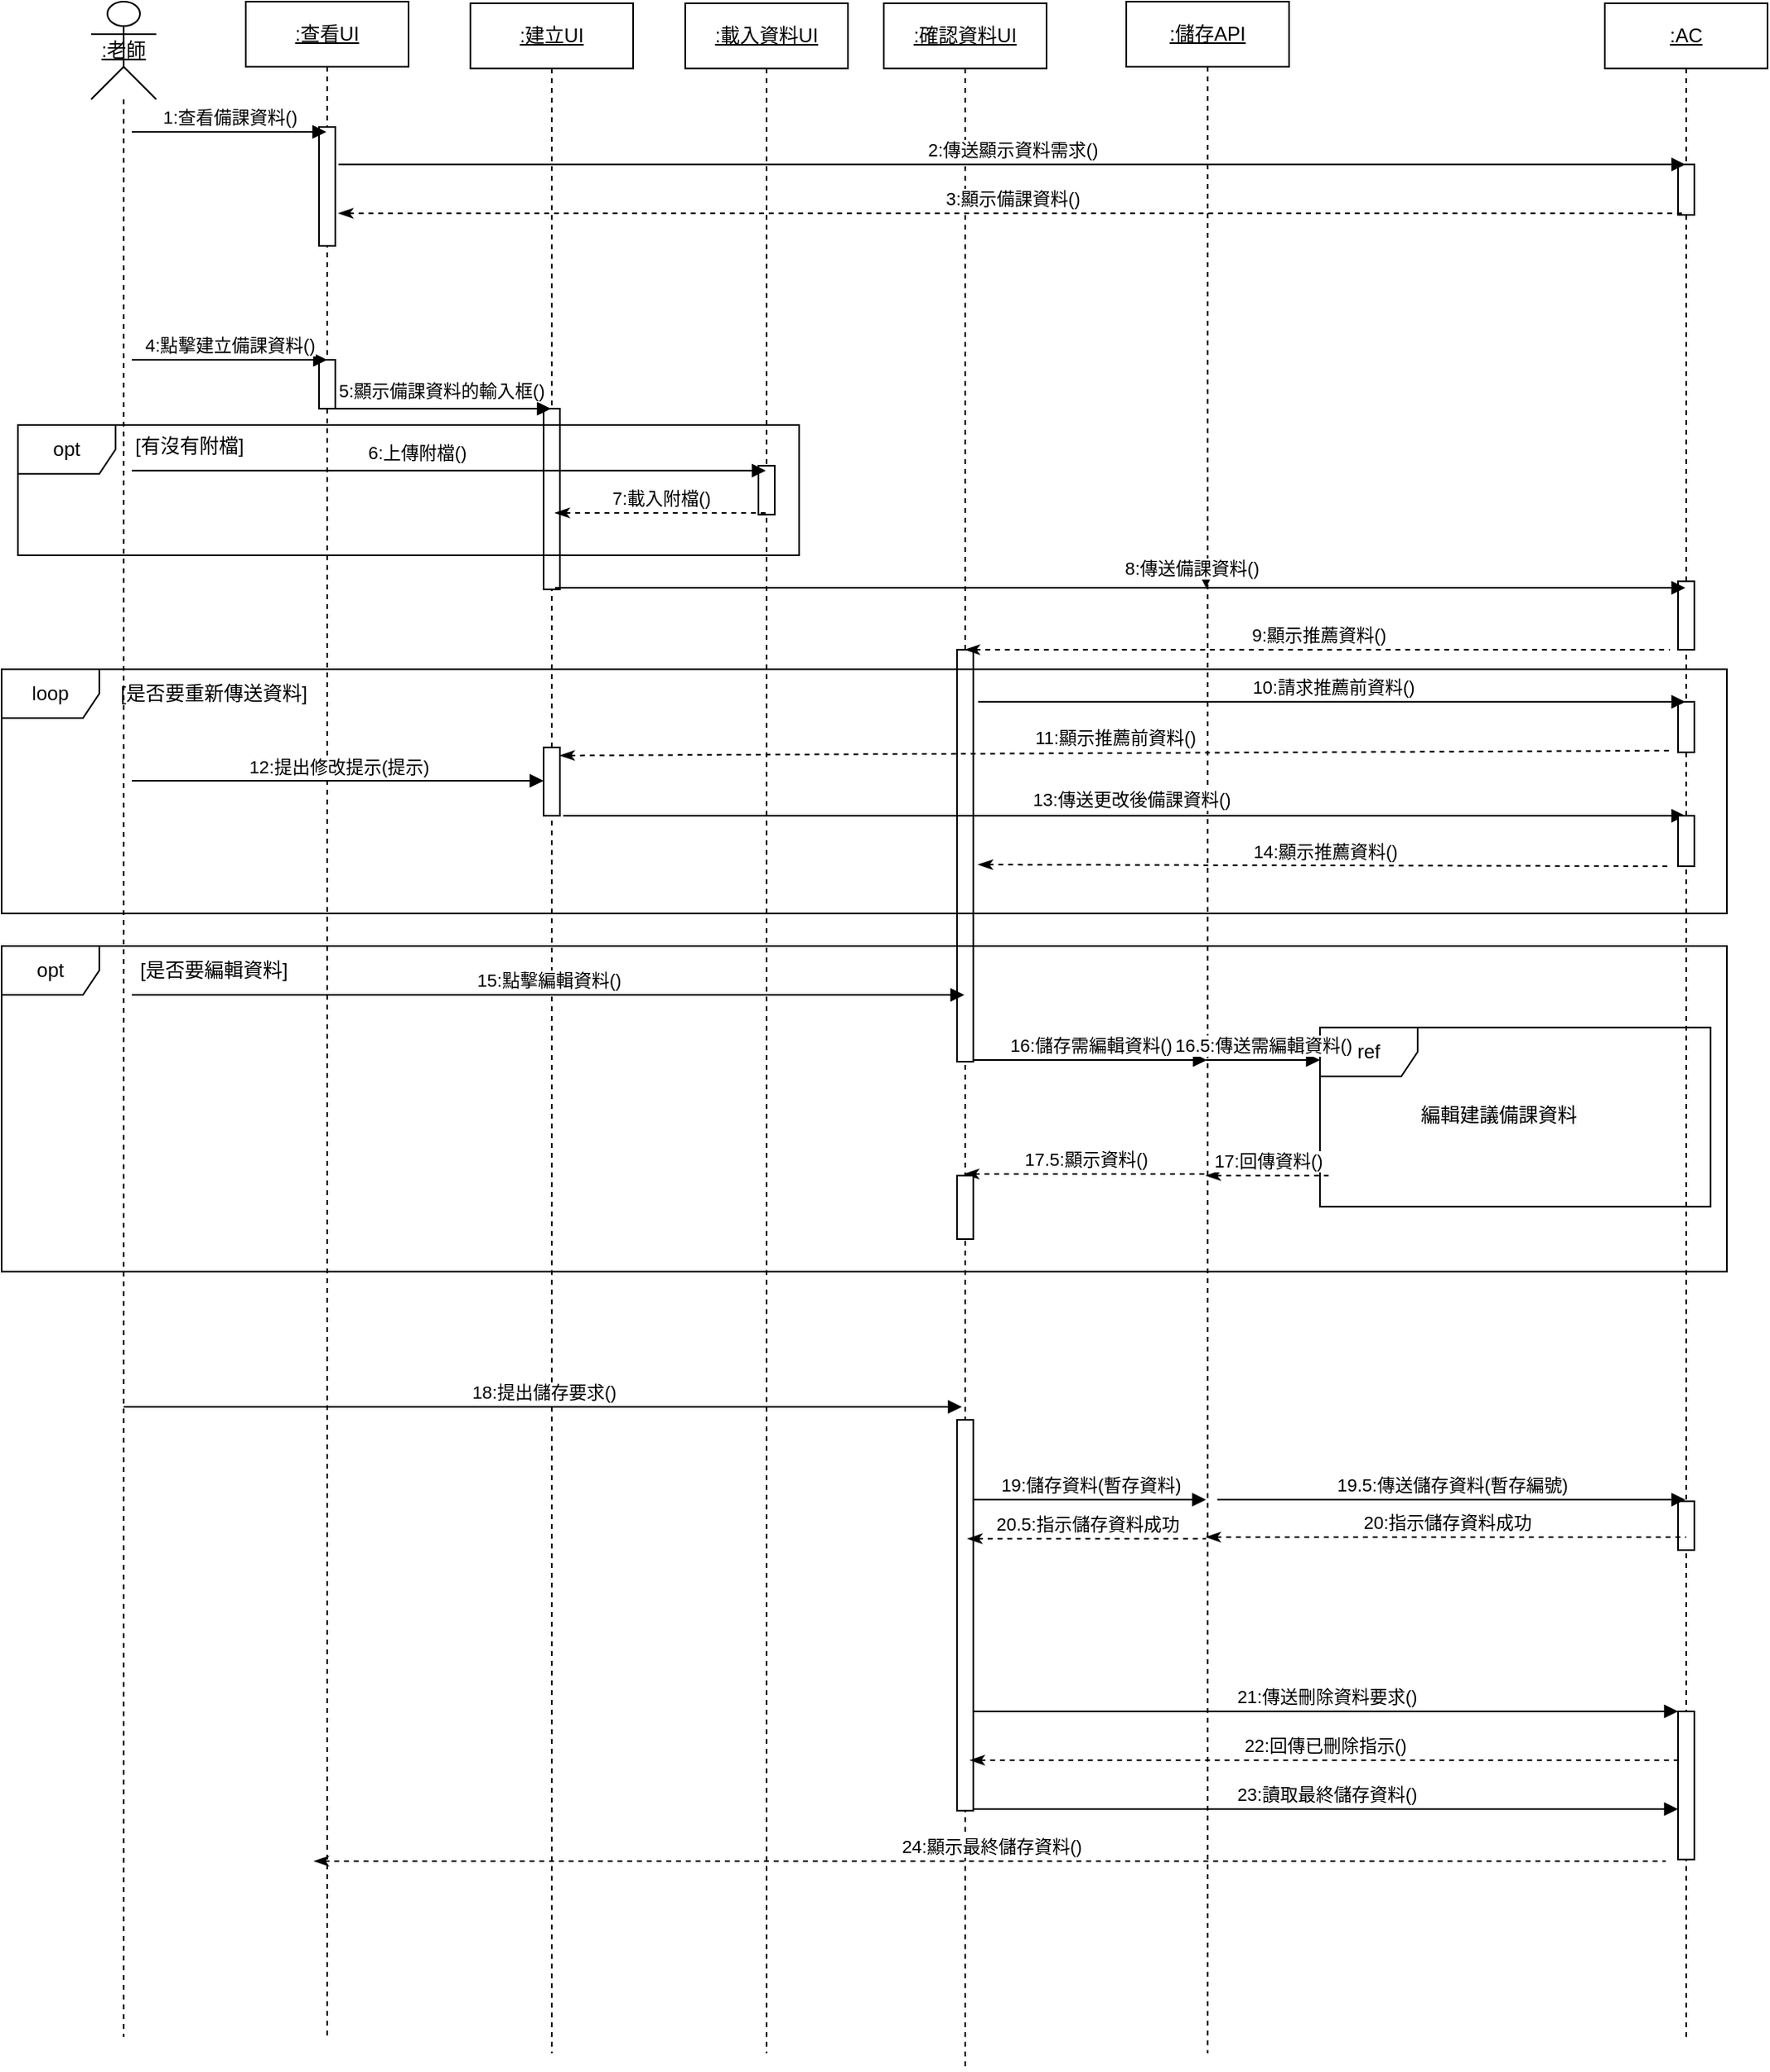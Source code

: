 <mxfile>
    <diagram name="第 1 页" id="O-JAYGMxtfNgu9QWobxc">
        <mxGraphModel dx="4378" dy="701" grid="1" gridSize="10" guides="1" tooltips="1" connect="1" arrows="1" fold="1" page="1" pageScale="1" pageWidth="3300" pageHeight="4681" math="0" shadow="0">
            <root>
                <mxCell id="0"/>
                <mxCell id="1" parent="0"/>
                <mxCell id="cSUb0s7sQzvSsTjn1v_9-1" value="&lt;u&gt;:老師&lt;/u&gt;" style="shape=umlLifeline;perimeter=lifelinePerimeter;whiteSpace=wrap;html=1;container=1;dropTarget=0;collapsible=0;recursiveResize=0;outlineConnect=0;portConstraint=eastwest;newEdgeStyle={&quot;curved&quot;:0,&quot;rounded&quot;:0};participant=umlActor;size=60;" parent="1" vertex="1">
                    <mxGeometry x="15" y="30" width="40" height="1250" as="geometry"/>
                </mxCell>
                <mxCell id="cSUb0s7sQzvSsTjn1v_9-2" value="&lt;u&gt;:查看UI&lt;/u&gt;" style="shape=umlLifeline;perimeter=lifelinePerimeter;whiteSpace=wrap;html=1;container=1;dropTarget=0;collapsible=0;recursiveResize=0;outlineConnect=0;portConstraint=eastwest;newEdgeStyle={&quot;curved&quot;:0,&quot;rounded&quot;:0};" parent="1" vertex="1">
                    <mxGeometry x="110" y="30" width="100" height="1250" as="geometry"/>
                </mxCell>
                <mxCell id="cSUb0s7sQzvSsTjn1v_9-3" value="" style="html=1;points=[[0,0,0,0,5],[0,1,0,0,-5],[1,0,0,0,5],[1,1,0,0,-5]];perimeter=orthogonalPerimeter;outlineConnect=0;targetShapes=umlLifeline;portConstraint=eastwest;newEdgeStyle={&quot;curved&quot;:0,&quot;rounded&quot;:0};" parent="cSUb0s7sQzvSsTjn1v_9-2" vertex="1">
                    <mxGeometry x="45" y="77" width="10" height="73" as="geometry"/>
                </mxCell>
                <mxCell id="cSUb0s7sQzvSsTjn1v_9-4" value="" style="html=1;points=[[0,0,0,0,5],[0,1,0,0,-5],[1,0,0,0,5],[1,1,0,0,-5]];perimeter=orthogonalPerimeter;outlineConnect=0;targetShapes=umlLifeline;portConstraint=eastwest;newEdgeStyle={&quot;curved&quot;:0,&quot;rounded&quot;:0};" parent="cSUb0s7sQzvSsTjn1v_9-2" vertex="1">
                    <mxGeometry x="45" y="220" width="10" height="30" as="geometry"/>
                </mxCell>
                <mxCell id="cSUb0s7sQzvSsTjn1v_9-6" value="&lt;u&gt;:建立UI&lt;/u&gt;" style="shape=umlLifeline;perimeter=lifelinePerimeter;whiteSpace=wrap;html=1;container=1;dropTarget=0;collapsible=0;recursiveResize=0;outlineConnect=0;portConstraint=eastwest;newEdgeStyle={&quot;curved&quot;:0,&quot;rounded&quot;:0};" parent="1" vertex="1">
                    <mxGeometry x="248" y="31" width="100" height="1259" as="geometry"/>
                </mxCell>
                <mxCell id="cSUb0s7sQzvSsTjn1v_9-7" value="" style="html=1;points=[[0,0,0,0,5],[0,1,0,0,-5],[1,0,0,0,5],[1,1,0,0,-5]];perimeter=orthogonalPerimeter;outlineConnect=0;targetShapes=umlLifeline;portConstraint=eastwest;newEdgeStyle={&quot;curved&quot;:0,&quot;rounded&quot;:0};" parent="cSUb0s7sQzvSsTjn1v_9-6" vertex="1">
                    <mxGeometry x="45" y="249" width="10" height="111" as="geometry"/>
                </mxCell>
                <mxCell id="cSUb0s7sQzvSsTjn1v_9-8" value="&lt;u&gt;:確認資料UI&lt;/u&gt;" style="shape=umlLifeline;perimeter=lifelinePerimeter;whiteSpace=wrap;html=1;container=1;dropTarget=0;collapsible=0;recursiveResize=0;outlineConnect=0;portConstraint=eastwest;newEdgeStyle={&quot;curved&quot;:0,&quot;rounded&quot;:0};" parent="1" vertex="1">
                    <mxGeometry x="502" y="31" width="100" height="1269" as="geometry"/>
                </mxCell>
                <mxCell id="cSUb0s7sQzvSsTjn1v_9-9" value="" style="html=1;points=[[0,0,0,0,5],[0,1,0,0,-5],[1,0,0,0,5],[1,1,0,0,-5]];perimeter=orthogonalPerimeter;outlineConnect=0;targetShapes=umlLifeline;portConstraint=eastwest;newEdgeStyle={&quot;curved&quot;:0,&quot;rounded&quot;:0};" parent="cSUb0s7sQzvSsTjn1v_9-8" vertex="1">
                    <mxGeometry x="45" y="397" width="10" height="253" as="geometry"/>
                </mxCell>
                <mxCell id="cSUb0s7sQzvSsTjn1v_9-5" value="" style="html=1;points=[[0,0,0,0,5],[0,1,0,0,-5],[1,0,0,0,5],[1,1,0,0,-5]];perimeter=orthogonalPerimeter;outlineConnect=0;targetShapes=umlLifeline;portConstraint=eastwest;newEdgeStyle={&quot;curved&quot;:0,&quot;rounded&quot;:0};" parent="cSUb0s7sQzvSsTjn1v_9-8" vertex="1">
                    <mxGeometry x="45" y="870" width="10" height="240" as="geometry"/>
                </mxCell>
                <mxCell id="cSUb0s7sQzvSsTjn1v_9-13" value="&lt;u&gt;:儲存API&lt;/u&gt;" style="shape=umlLifeline;perimeter=lifelinePerimeter;whiteSpace=wrap;html=1;container=1;dropTarget=0;collapsible=0;recursiveResize=0;outlineConnect=0;portConstraint=eastwest;newEdgeStyle={&quot;curved&quot;:0,&quot;rounded&quot;:0};" parent="1" vertex="1">
                    <mxGeometry x="651" y="30" width="100" height="1260" as="geometry"/>
                </mxCell>
                <mxCell id="cSUb0s7sQzvSsTjn1v_9-14" value="&lt;u&gt;:AC&lt;/u&gt;" style="shape=umlLifeline;perimeter=lifelinePerimeter;whiteSpace=wrap;html=1;container=1;dropTarget=0;collapsible=0;recursiveResize=0;outlineConnect=0;portConstraint=eastwest;newEdgeStyle={&quot;curved&quot;:0,&quot;rounded&quot;:0};" parent="1" vertex="1">
                    <mxGeometry x="945" y="31" width="100" height="1249" as="geometry"/>
                </mxCell>
                <mxCell id="cSUb0s7sQzvSsTjn1v_9-15" value="" style="html=1;points=[[0,0,0,0,5],[0,1,0,0,-5],[1,0,0,0,5],[1,1,0,0,-5]];perimeter=orthogonalPerimeter;outlineConnect=0;targetShapes=umlLifeline;portConstraint=eastwest;newEdgeStyle={&quot;curved&quot;:0,&quot;rounded&quot;:0};" parent="cSUb0s7sQzvSsTjn1v_9-14" vertex="1">
                    <mxGeometry x="45" y="99" width="10" height="31" as="geometry"/>
                </mxCell>
                <mxCell id="cSUb0s7sQzvSsTjn1v_9-16" value="" style="html=1;points=[[0,0,0,0,5],[0,1,0,0,-5],[1,0,0,0,5],[1,1,0,0,-5]];perimeter=orthogonalPerimeter;outlineConnect=0;targetShapes=umlLifeline;portConstraint=eastwest;newEdgeStyle={&quot;curved&quot;:0,&quot;rounded&quot;:0};" parent="cSUb0s7sQzvSsTjn1v_9-14" vertex="1">
                    <mxGeometry x="45" y="429" width="10" height="31" as="geometry"/>
                </mxCell>
                <mxCell id="cSUb0s7sQzvSsTjn1v_9-17" value="" style="html=1;points=[[0,0,0,0,5],[0,1,0,0,-5],[1,0,0,0,5],[1,1,0,0,-5]];perimeter=orthogonalPerimeter;outlineConnect=0;targetShapes=umlLifeline;portConstraint=eastwest;newEdgeStyle={&quot;curved&quot;:0,&quot;rounded&quot;:0};" parent="cSUb0s7sQzvSsTjn1v_9-14" vertex="1">
                    <mxGeometry x="45" y="355" width="10" height="42" as="geometry"/>
                </mxCell>
                <mxCell id="cSUb0s7sQzvSsTjn1v_9-19" value="" style="html=1;points=[[0,0,0,0,5],[0,1,0,0,-5],[1,0,0,0,5],[1,1,0,0,-5]];perimeter=orthogonalPerimeter;outlineConnect=0;targetShapes=umlLifeline;portConstraint=eastwest;newEdgeStyle={&quot;curved&quot;:0,&quot;rounded&quot;:0};" parent="cSUb0s7sQzvSsTjn1v_9-14" vertex="1">
                    <mxGeometry x="45" y="920" width="10" height="30" as="geometry"/>
                </mxCell>
                <mxCell id="GXKdgMsnnEw2hDHPbhKI-5" value="" style="html=1;points=[[0,0,0,0,5],[0,1,0,0,-5],[1,0,0,0,5],[1,1,0,0,-5]];perimeter=orthogonalPerimeter;outlineConnect=0;targetShapes=umlLifeline;portConstraint=eastwest;newEdgeStyle={&quot;curved&quot;:0,&quot;rounded&quot;:0};" parent="cSUb0s7sQzvSsTjn1v_9-14" vertex="1">
                    <mxGeometry x="45" y="1049" width="10" height="91" as="geometry"/>
                </mxCell>
                <mxCell id="cSUb0s7sQzvSsTjn1v_9-20" value="1:查看備課資料()" style="html=1;verticalAlign=bottom;endArrow=block;curved=0;rounded=0;" parent="1" target="cSUb0s7sQzvSsTjn1v_9-2" edge="1">
                    <mxGeometry width="80" relative="1" as="geometry">
                        <mxPoint x="40" y="110" as="sourcePoint"/>
                        <mxPoint x="120" y="110" as="targetPoint"/>
                    </mxGeometry>
                </mxCell>
                <mxCell id="cSUb0s7sQzvSsTjn1v_9-21" value="2:傳送顯示資料需求()" style="html=1;verticalAlign=bottom;endArrow=block;curved=0;rounded=0;" parent="1" target="cSUb0s7sQzvSsTjn1v_9-14" edge="1">
                    <mxGeometry width="80" relative="1" as="geometry">
                        <mxPoint x="167" y="130" as="sourcePoint"/>
                        <mxPoint x="287" y="130" as="targetPoint"/>
                    </mxGeometry>
                </mxCell>
                <mxCell id="cSUb0s7sQzvSsTjn1v_9-22" value="3:顯示備課資料()" style="html=1;verticalAlign=bottom;endArrow=none;curved=0;rounded=0;startArrow=classicThin;startFill=1;endFill=0;dashed=1;" parent="1" target="cSUb0s7sQzvSsTjn1v_9-14" edge="1">
                    <mxGeometry width="80" relative="1" as="geometry">
                        <mxPoint x="167" y="160" as="sourcePoint"/>
                        <mxPoint x="877" y="160" as="targetPoint"/>
                    </mxGeometry>
                </mxCell>
                <mxCell id="cSUb0s7sQzvSsTjn1v_9-23" value="4:點擊建立備課資料()" style="html=1;verticalAlign=bottom;endArrow=block;curved=0;rounded=0;" parent="1" edge="1">
                    <mxGeometry width="80" relative="1" as="geometry">
                        <mxPoint x="40" y="250" as="sourcePoint"/>
                        <mxPoint x="160" y="250" as="targetPoint"/>
                    </mxGeometry>
                </mxCell>
                <mxCell id="cSUb0s7sQzvSsTjn1v_9-24" value="" style="html=1;verticalAlign=bottom;endArrow=block;curved=0;rounded=0;" parent="1" edge="1">
                    <mxGeometry width="80" relative="1" as="geometry">
                        <mxPoint x="160" y="280" as="sourcePoint"/>
                        <mxPoint x="297.5" y="280" as="targetPoint"/>
                    </mxGeometry>
                </mxCell>
                <mxCell id="cSUb0s7sQzvSsTjn1v_9-25" value="5:顯示備課資料的輸入框()" style="edgeLabel;html=1;align=center;verticalAlign=middle;resizable=0;points=[];" parent="cSUb0s7sQzvSsTjn1v_9-24" vertex="1" connectable="0">
                    <mxGeometry x="-0.244" y="1" relative="1" as="geometry">
                        <mxPoint x="18" y="-10" as="offset"/>
                    </mxGeometry>
                </mxCell>
                <mxCell id="cSUb0s7sQzvSsTjn1v_9-26" value="&lt;u&gt;:載入資料UI&lt;/u&gt;" style="shape=umlLifeline;perimeter=lifelinePerimeter;whiteSpace=wrap;html=1;container=1;dropTarget=0;collapsible=0;recursiveResize=0;outlineConnect=0;portConstraint=eastwest;newEdgeStyle={&quot;curved&quot;:0,&quot;rounded&quot;:0};" parent="1" vertex="1">
                    <mxGeometry x="380" y="31" width="100" height="1259" as="geometry"/>
                </mxCell>
                <mxCell id="cSUb0s7sQzvSsTjn1v_9-27" value="" style="html=1;points=[[0,0,0,0,5],[0,1,0,0,-5],[1,0,0,0,5],[1,1,0,0,-5]];perimeter=orthogonalPerimeter;outlineConnect=0;targetShapes=umlLifeline;portConstraint=eastwest;newEdgeStyle={&quot;curved&quot;:0,&quot;rounded&quot;:0};" parent="cSUb0s7sQzvSsTjn1v_9-26" vertex="1">
                    <mxGeometry x="45" y="284" width="10" height="30" as="geometry"/>
                </mxCell>
                <mxCell id="cSUb0s7sQzvSsTjn1v_9-28" value="opt" style="shape=umlFrame;whiteSpace=wrap;html=1;pointerEvents=0;" parent="1" vertex="1">
                    <mxGeometry x="-30" y="290" width="480" height="80" as="geometry"/>
                </mxCell>
                <mxCell id="cSUb0s7sQzvSsTjn1v_9-29" value="[有沒有附檔]" style="text;html=1;align=center;verticalAlign=middle;resizable=0;points=[];autosize=1;strokeColor=none;fillColor=none;" parent="1" vertex="1">
                    <mxGeometry x="30" y="288" width="90" height="30" as="geometry"/>
                </mxCell>
                <mxCell id="cSUb0s7sQzvSsTjn1v_9-30" value="&lt;div&gt;&lt;br&gt;&lt;/div&gt;&lt;div&gt;&lt;br&gt;&lt;/div&gt;" style="html=1;verticalAlign=bottom;endArrow=block;curved=0;rounded=0;" parent="1" target="cSUb0s7sQzvSsTjn1v_9-26" edge="1">
                    <mxGeometry width="80" relative="1" as="geometry">
                        <mxPoint x="40" y="318" as="sourcePoint"/>
                        <mxPoint x="167.5" y="318" as="targetPoint"/>
                    </mxGeometry>
                </mxCell>
                <mxCell id="cSUb0s7sQzvSsTjn1v_9-31" value="6:上傳附檔()" style="edgeLabel;html=1;align=center;verticalAlign=middle;resizable=0;points=[];" parent="cSUb0s7sQzvSsTjn1v_9-30" vertex="1" connectable="0">
                    <mxGeometry x="-0.101" y="3" relative="1" as="geometry">
                        <mxPoint y="-8" as="offset"/>
                    </mxGeometry>
                </mxCell>
                <mxCell id="cSUb0s7sQzvSsTjn1v_9-32" value="7:載入附檔()" style="html=1;verticalAlign=bottom;endArrow=none;curved=0;rounded=0;startArrow=classicThin;startFill=1;endFill=0;dashed=1;" parent="1" edge="1">
                    <mxGeometry width="80" relative="1" as="geometry">
                        <mxPoint x="300" y="344" as="sourcePoint"/>
                        <mxPoint x="430" y="344" as="targetPoint"/>
                    </mxGeometry>
                </mxCell>
                <mxCell id="cSUb0s7sQzvSsTjn1v_9-33" value="" style="html=1;verticalAlign=bottom;endArrow=block;curved=0;rounded=0;" parent="1" edge="1">
                    <mxGeometry width="80" relative="1" as="geometry">
                        <mxPoint x="700" y="386" as="sourcePoint"/>
                        <mxPoint x="700" y="390" as="targetPoint"/>
                    </mxGeometry>
                </mxCell>
                <mxCell id="cSUb0s7sQzvSsTjn1v_9-34" value="8:傳送備課資料()" style="edgeLabel;html=1;align=center;verticalAlign=middle;resizable=0;points=[];" parent="cSUb0s7sQzvSsTjn1v_9-33" vertex="1" connectable="0">
                    <mxGeometry x="0.038" relative="1" as="geometry">
                        <mxPoint x="-9" y="-10" as="offset"/>
                    </mxGeometry>
                </mxCell>
                <mxCell id="cSUb0s7sQzvSsTjn1v_9-35" value="9:顯示推薦資料()" style="html=1;verticalAlign=bottom;endArrow=none;curved=0;rounded=0;startArrow=classicThin;startFill=1;endFill=0;dashed=1;" parent="1" source="cSUb0s7sQzvSsTjn1v_9-8" edge="1">
                    <mxGeometry x="0.003" width="80" relative="1" as="geometry">
                        <mxPoint x="696.5" y="428" as="sourcePoint"/>
                        <mxPoint x="985" y="428" as="targetPoint"/>
                        <mxPoint as="offset"/>
                    </mxGeometry>
                </mxCell>
                <mxCell id="cSUb0s7sQzvSsTjn1v_9-36" value="loop" style="shape=umlFrame;whiteSpace=wrap;html=1;pointerEvents=0;" parent="1" vertex="1">
                    <mxGeometry x="-40" y="440" width="1060" height="150" as="geometry"/>
                </mxCell>
                <mxCell id="cSUb0s7sQzvSsTjn1v_9-37" value="10:請求推薦前資料()" style="html=1;verticalAlign=bottom;endArrow=block;curved=0;rounded=0;" parent="1" target="cSUb0s7sQzvSsTjn1v_9-14" edge="1">
                    <mxGeometry width="80" relative="1" as="geometry">
                        <mxPoint x="560" y="460" as="sourcePoint"/>
                        <mxPoint x="640" y="460" as="targetPoint"/>
                    </mxGeometry>
                </mxCell>
                <mxCell id="cSUb0s7sQzvSsTjn1v_9-38" value="11:顯示推薦前資料()" style="html=1;verticalAlign=bottom;endArrow=none;curved=0;rounded=0;startArrow=classicThin;startFill=1;endFill=0;dashed=1;exitX=1;exitY=0;exitDx=0;exitDy=5;exitPerimeter=0;" parent="1" source="cSUb0s7sQzvSsTjn1v_9-39" edge="1">
                    <mxGeometry width="80" relative="1" as="geometry">
                        <mxPoint x="450" y="490" as="sourcePoint"/>
                        <mxPoint x="985.5" y="490" as="targetPoint"/>
                    </mxGeometry>
                </mxCell>
                <mxCell id="cSUb0s7sQzvSsTjn1v_9-39" value="" style="html=1;points=[[0,0,0,0,5],[0,1,0,0,-5],[1,0,0,0,5],[1,1,0,0,-5]];perimeter=orthogonalPerimeter;outlineConnect=0;targetShapes=umlLifeline;portConstraint=eastwest;newEdgeStyle={&quot;curved&quot;:0,&quot;rounded&quot;:0};" parent="1" vertex="1">
                    <mxGeometry x="293" y="488" width="10" height="42" as="geometry"/>
                </mxCell>
                <mxCell id="cSUb0s7sQzvSsTjn1v_9-40" value="" style="html=1;verticalAlign=bottom;endArrow=block;curved=0;rounded=0;" parent="1" target="cSUb0s7sQzvSsTjn1v_9-14" edge="1">
                    <mxGeometry width="80" relative="1" as="geometry">
                        <mxPoint x="305" y="530" as="sourcePoint"/>
                        <mxPoint x="843" y="530" as="targetPoint"/>
                    </mxGeometry>
                </mxCell>
                <mxCell id="cSUb0s7sQzvSsTjn1v_9-41" value="13:傳送更改後備課資料()" style="edgeLabel;html=1;align=center;verticalAlign=middle;resizable=0;points=[];" parent="cSUb0s7sQzvSsTjn1v_9-40" vertex="1" connectable="0">
                    <mxGeometry x="0.038" relative="1" as="geometry">
                        <mxPoint x="-9" y="-10" as="offset"/>
                    </mxGeometry>
                </mxCell>
                <mxCell id="cSUb0s7sQzvSsTjn1v_9-42" value="[是否要重新傳送資料]" style="text;html=1;align=center;verticalAlign=middle;resizable=0;points=[];autosize=1;strokeColor=none;fillColor=none;" parent="1" vertex="1">
                    <mxGeometry x="20" y="440" width="140" height="30" as="geometry"/>
                </mxCell>
                <mxCell id="cSUb0s7sQzvSsTjn1v_9-43" value="12:提出修改提示(提示)" style="html=1;verticalAlign=bottom;endArrow=block;curved=0;rounded=0;" parent="1" target="cSUb0s7sQzvSsTjn1v_9-39" edge="1">
                    <mxGeometry width="80" relative="1" as="geometry">
                        <mxPoint x="40" y="508.5" as="sourcePoint"/>
                        <mxPoint x="160" y="508.5" as="targetPoint"/>
                    </mxGeometry>
                </mxCell>
                <mxCell id="cSUb0s7sQzvSsTjn1v_9-44" value="" style="html=1;points=[[0,0,0,0,5],[0,1,0,0,-5],[1,0,0,0,5],[1,1,0,0,-5]];perimeter=orthogonalPerimeter;outlineConnect=0;targetShapes=umlLifeline;portConstraint=eastwest;newEdgeStyle={&quot;curved&quot;:0,&quot;rounded&quot;:0};" parent="1" vertex="1">
                    <mxGeometry x="990" y="530" width="10" height="31" as="geometry"/>
                </mxCell>
                <mxCell id="cSUb0s7sQzvSsTjn1v_9-45" value="14:顯示推薦資料()" style="html=1;verticalAlign=bottom;endArrow=none;curved=0;rounded=0;startArrow=classicThin;startFill=1;endFill=0;dashed=1;" parent="1" edge="1">
                    <mxGeometry width="80" relative="1" as="geometry">
                        <mxPoint x="560" y="560" as="sourcePoint"/>
                        <mxPoint x="985.5" y="561" as="targetPoint"/>
                    </mxGeometry>
                </mxCell>
                <mxCell id="cSUb0s7sQzvSsTjn1v_9-46" value="opt" style="shape=umlFrame;whiteSpace=wrap;html=1;pointerEvents=0;" parent="1" vertex="1">
                    <mxGeometry x="-40" y="610" width="1060" height="200" as="geometry"/>
                </mxCell>
                <mxCell id="cSUb0s7sQzvSsTjn1v_9-47" value="[是否要編輯資料]" style="text;html=1;align=center;verticalAlign=middle;resizable=0;points=[];autosize=1;strokeColor=none;fillColor=none;" parent="1" vertex="1">
                    <mxGeometry x="35" y="610" width="110" height="30" as="geometry"/>
                </mxCell>
                <mxCell id="cSUb0s7sQzvSsTjn1v_9-50" value="" style="html=1;verticalAlign=bottom;endArrow=block;curved=0;rounded=0;" parent="1" target="cSUb0s7sQzvSsTjn1v_9-14" edge="1">
                    <mxGeometry width="80" relative="1" as="geometry">
                        <mxPoint x="300" y="390" as="sourcePoint"/>
                        <mxPoint x="696" y="390" as="targetPoint"/>
                    </mxGeometry>
                </mxCell>
                <mxCell id="cSUb0s7sQzvSsTjn1v_9-51" value="15:點擊編輯資料()" style="html=1;verticalAlign=bottom;endArrow=block;curved=0;rounded=0;" parent="1" edge="1">
                    <mxGeometry x="0.001" width="80" relative="1" as="geometry">
                        <mxPoint x="40" y="640" as="sourcePoint"/>
                        <mxPoint x="551.5" y="640" as="targetPoint"/>
                        <mxPoint as="offset"/>
                    </mxGeometry>
                </mxCell>
                <mxCell id="cSUb0s7sQzvSsTjn1v_9-61" value="17.5:顯示資料()" style="html=1;verticalAlign=bottom;endArrow=none;curved=0;rounded=0;startArrow=classicThin;startFill=1;endFill=0;dashed=1;" parent="1" target="cSUb0s7sQzvSsTjn1v_9-13" edge="1">
                    <mxGeometry width="80" relative="1" as="geometry">
                        <mxPoint x="551.5" y="750" as="sourcePoint"/>
                        <mxPoint x="650" y="750" as="targetPoint"/>
                    </mxGeometry>
                </mxCell>
                <mxCell id="cSUb0s7sQzvSsTjn1v_9-62" value="" style="html=1;points=[[0,0,0,0,5],[0,1,0,0,-5],[1,0,0,0,5],[1,1,0,0,-5]];perimeter=orthogonalPerimeter;outlineConnect=0;targetShapes=umlLifeline;portConstraint=eastwest;newEdgeStyle={&quot;curved&quot;:0,&quot;rounded&quot;:0};" parent="1" vertex="1">
                    <mxGeometry x="547" y="751" width="10" height="39" as="geometry"/>
                </mxCell>
                <mxCell id="cSUb0s7sQzvSsTjn1v_9-63" value="18:提出儲存要求()" style="html=1;verticalAlign=bottom;endArrow=block;curved=0;rounded=0;" parent="1" edge="1">
                    <mxGeometry width="80" relative="1" as="geometry">
                        <mxPoint x="35" y="893" as="sourcePoint"/>
                        <mxPoint x="550" y="893" as="targetPoint"/>
                    </mxGeometry>
                </mxCell>
                <mxCell id="cSUb0s7sQzvSsTjn1v_9-64" value="19:儲存資料(暫存資料)" style="html=1;verticalAlign=bottom;endArrow=block;curved=0;rounded=0;" parent="1" edge="1">
                    <mxGeometry width="80" relative="1" as="geometry">
                        <mxPoint x="557" y="950" as="sourcePoint"/>
                        <mxPoint x="700" y="950" as="targetPoint"/>
                    </mxGeometry>
                </mxCell>
                <mxCell id="cSUb0s7sQzvSsTjn1v_9-65" value="20:指示儲存資料成功" style="html=1;verticalAlign=bottom;endArrow=none;curved=0;rounded=0;startArrow=classicThin;startFill=1;endFill=0;dashed=1;" parent="1" edge="1">
                    <mxGeometry width="80" relative="1" as="geometry">
                        <mxPoint x="700" y="973" as="sourcePoint"/>
                        <mxPoint x="995" y="973" as="targetPoint"/>
                    </mxGeometry>
                </mxCell>
                <mxCell id="cSUb0s7sQzvSsTjn1v_9-67" value="16:儲存需編輯資料()" style="html=1;verticalAlign=bottom;endArrow=block;curved=0;rounded=0;" parent="1" target="cSUb0s7sQzvSsTjn1v_9-13" edge="1">
                    <mxGeometry width="80" relative="1" as="geometry">
                        <mxPoint x="557" y="680" as="sourcePoint"/>
                        <mxPoint x="650" y="680" as="targetPoint"/>
                    </mxGeometry>
                </mxCell>
                <mxCell id="cSUb0s7sQzvSsTjn1v_9-69" value="ref" style="shape=umlFrame;whiteSpace=wrap;html=1;pointerEvents=0;" parent="1" vertex="1">
                    <mxGeometry x="770" y="660" width="240" height="110" as="geometry"/>
                </mxCell>
                <mxCell id="cSUb0s7sQzvSsTjn1v_9-70" value="&lt;span style=&quot;color: rgb(0, 0, 0); font-family: Helvetica; font-size: 12px; font-style: normal; font-variant-ligatures: normal; font-variant-caps: normal; font-weight: 400; letter-spacing: normal; orphans: 2; text-align: center; text-indent: 0px; text-transform: none; widows: 2; word-spacing: 0px; -webkit-text-stroke-width: 0px; white-space: normal; background-color: rgb(251, 251, 251); text-decoration-thickness: initial; text-decoration-style: initial; text-decoration-color: initial; display: inline !important; float: none;&quot;&gt;編輯建議備課資料&lt;/span&gt;" style="text;whiteSpace=wrap;html=1;" parent="1" vertex="1">
                    <mxGeometry x="830" y="700" width="130" height="40" as="geometry"/>
                </mxCell>
                <mxCell id="GXKdgMsnnEw2hDHPbhKI-4" value="21:傳送刪除資料要求()" style="html=1;verticalAlign=bottom;endArrow=block;curved=0;rounded=0;" parent="1" edge="1">
                    <mxGeometry width="80" relative="1" as="geometry">
                        <mxPoint x="557" y="1080" as="sourcePoint"/>
                        <mxPoint x="990" y="1080" as="targetPoint"/>
                    </mxGeometry>
                </mxCell>
                <mxCell id="GXKdgMsnnEw2hDHPbhKI-6" value="24:顯示最終儲存資料()" style="html=1;verticalAlign=bottom;endArrow=none;curved=0;rounded=0;startArrow=classicThin;startFill=1;endFill=0;dashed=1;" parent="1" edge="1">
                    <mxGeometry width="80" relative="1" as="geometry">
                        <mxPoint x="152" y="1172" as="sourcePoint"/>
                        <mxPoint x="982.5" y="1172" as="targetPoint"/>
                    </mxGeometry>
                </mxCell>
                <mxCell id="GXKdgMsnnEw2hDHPbhKI-10" value="19.5:傳送儲存資料(暫存編號)" style="html=1;verticalAlign=bottom;endArrow=block;curved=0;rounded=0;" parent="1" target="cSUb0s7sQzvSsTjn1v_9-14" edge="1">
                    <mxGeometry width="80" relative="1" as="geometry">
                        <mxPoint x="707" y="950" as="sourcePoint"/>
                        <mxPoint x="850" y="950" as="targetPoint"/>
                    </mxGeometry>
                </mxCell>
                <mxCell id="GXKdgMsnnEw2hDHPbhKI-13" value="20.5:指示儲存資料成功" style="html=1;verticalAlign=bottom;endArrow=none;curved=0;rounded=0;startArrow=classicThin;startFill=1;endFill=0;dashed=1;" parent="1" edge="1">
                    <mxGeometry width="80" relative="1" as="geometry">
                        <mxPoint x="553.5" y="974" as="sourcePoint"/>
                        <mxPoint x="700" y="974" as="targetPoint"/>
                    </mxGeometry>
                </mxCell>
                <mxCell id="GXKdgMsnnEw2hDHPbhKI-14" value="22:回傳已刪除指示()" style="html=1;verticalAlign=bottom;endArrow=none;curved=0;rounded=0;startArrow=classicThin;startFill=1;endFill=0;dashed=1;" parent="1" edge="1">
                    <mxGeometry width="80" relative="1" as="geometry">
                        <mxPoint x="555" y="1110" as="sourcePoint"/>
                        <mxPoint x="990" y="1110" as="targetPoint"/>
                    </mxGeometry>
                </mxCell>
                <mxCell id="GXKdgMsnnEw2hDHPbhKI-15" value="23:讀取最終儲存資料()" style="html=1;verticalAlign=bottom;endArrow=block;curved=0;rounded=0;" parent="1" target="GXKdgMsnnEw2hDHPbhKI-5" edge="1">
                    <mxGeometry x="0.002" width="80" relative="1" as="geometry">
                        <mxPoint x="557" y="1140" as="sourcePoint"/>
                        <mxPoint x="700" y="1140" as="targetPoint"/>
                        <mxPoint as="offset"/>
                    </mxGeometry>
                </mxCell>
                <mxCell id="GXKdgMsnnEw2hDHPbhKI-17" value="16.5:傳送需編輯資料()" style="html=1;verticalAlign=bottom;endArrow=block;curved=0;rounded=0;" parent="1" edge="1">
                    <mxGeometry width="80" relative="1" as="geometry">
                        <mxPoint x="700" y="680" as="sourcePoint"/>
                        <mxPoint x="770" y="680" as="targetPoint"/>
                    </mxGeometry>
                </mxCell>
                <mxCell id="GXKdgMsnnEw2hDHPbhKI-18" value="17:回傳資料()" style="html=1;verticalAlign=bottom;endArrow=none;curved=0;rounded=0;startArrow=classicThin;startFill=1;endFill=0;dashed=1;" parent="1" edge="1">
                    <mxGeometry width="80" relative="1" as="geometry">
                        <mxPoint x="700" y="751" as="sourcePoint"/>
                        <mxPoint x="775.25" y="751" as="targetPoint"/>
                    </mxGeometry>
                </mxCell>
            </root>
        </mxGraphModel>
    </diagram>
</mxfile>